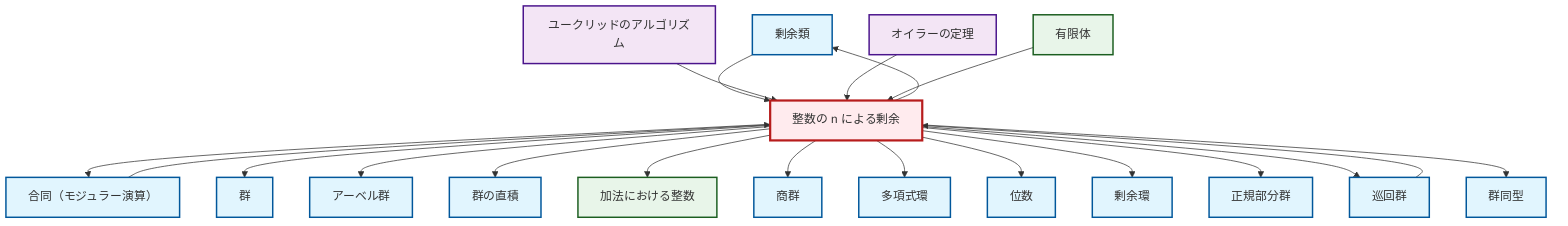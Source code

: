 graph TD
    classDef definition fill:#e1f5fe,stroke:#01579b,stroke-width:2px
    classDef theorem fill:#f3e5f5,stroke:#4a148c,stroke-width:2px
    classDef axiom fill:#fff3e0,stroke:#e65100,stroke-width:2px
    classDef example fill:#e8f5e9,stroke:#1b5e20,stroke-width:2px
    classDef current fill:#ffebee,stroke:#b71c1c,stroke-width:3px
    def-direct-product["群の直積"]:::definition
    def-order["位数"]:::definition
    def-quotient-ring["剰余環"]:::definition
    def-group["群"]:::definition
    ex-integers-addition["加法における整数"]:::example
    def-coset["剰余類"]:::definition
    def-isomorphism["群同型"]:::definition
    def-quotient-group["商群"]:::definition
    def-abelian-group["アーベル群"]:::definition
    def-polynomial-ring["多項式環"]:::definition
    def-congruence["合同（モジュラー演算）"]:::definition
    def-cyclic-group["巡回群"]:::definition
    ex-finite-field["有限体"]:::example
    def-normal-subgroup["正規部分群"]:::definition
    thm-euler["オイラーの定理"]:::theorem
    thm-euclidean-algorithm["ユークリッドのアルゴリズム"]:::theorem
    ex-quotient-integers-mod-n["整数の n による剰余"]:::example
    def-congruence --> ex-quotient-integers-mod-n
    ex-quotient-integers-mod-n --> def-congruence
    ex-quotient-integers-mod-n --> def-group
    ex-quotient-integers-mod-n --> def-abelian-group
    ex-quotient-integers-mod-n --> def-coset
    ex-quotient-integers-mod-n --> def-direct-product
    ex-quotient-integers-mod-n --> ex-integers-addition
    def-coset --> ex-quotient-integers-mod-n
    ex-quotient-integers-mod-n --> def-quotient-group
    def-cyclic-group --> ex-quotient-integers-mod-n
    ex-quotient-integers-mod-n --> def-polynomial-ring
    ex-quotient-integers-mod-n --> def-order
    thm-euclidean-algorithm --> ex-quotient-integers-mod-n
    ex-quotient-integers-mod-n --> def-quotient-ring
    thm-euler --> ex-quotient-integers-mod-n
    ex-finite-field --> ex-quotient-integers-mod-n
    ex-quotient-integers-mod-n --> def-normal-subgroup
    ex-quotient-integers-mod-n --> def-cyclic-group
    ex-quotient-integers-mod-n --> def-isomorphism
    class ex-quotient-integers-mod-n current